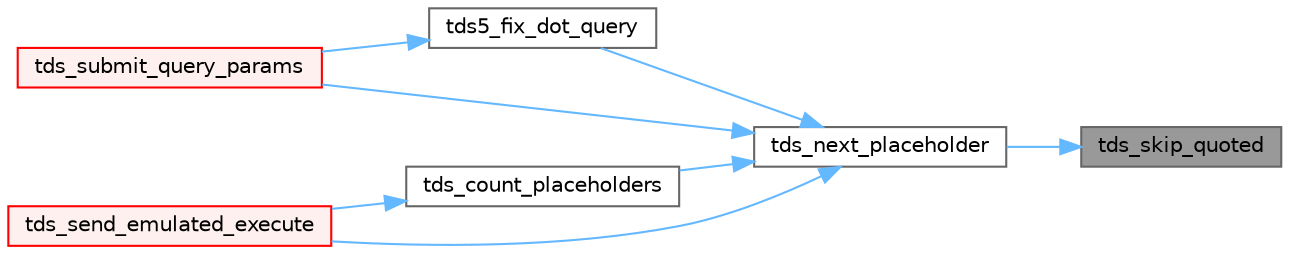 digraph "tds_skip_quoted"
{
 // LATEX_PDF_SIZE
  bgcolor="transparent";
  edge [fontname=Helvetica,fontsize=10,labelfontname=Helvetica,labelfontsize=10];
  node [fontname=Helvetica,fontsize=10,shape=box,height=0.2,width=0.4];
  rankdir="RL";
  Node1 [id="Node000001",label="tds_skip_quoted",height=0.2,width=0.4,color="gray40", fillcolor="grey60", style="filled", fontcolor="black",tooltip="Skip quoting string (like 'sfsf', \"dflkdj\" or [dfkjd])"];
  Node1 -> Node2 [id="edge1_Node000001_Node000002",dir="back",color="steelblue1",style="solid",tooltip=" "];
  Node2 [id="Node000002",label="tds_next_placeholder",height=0.2,width=0.4,color="grey40", fillcolor="white", style="filled",URL="$a00590.html#ga8f3b00c34af2484eccb169e60a37dc36",tooltip="Get position of next placeholder."];
  Node2 -> Node3 [id="edge2_Node000002_Node000003",dir="back",color="steelblue1",style="solid",tooltip=" "];
  Node3 [id="Node000003",label="tds5_fix_dot_query",height=0.2,width=0.4,color="grey40", fillcolor="white", style="filled",URL="$a00590.html#ga8853354723094c8efcd87fabf675c64f",tooltip="Substitute ?-style placeholders with named (@param) ones."];
  Node3 -> Node4 [id="edge3_Node000003_Node000004",dir="back",color="steelblue1",style="solid",tooltip=" "];
  Node4 [id="Node000004",label="tds_submit_query_params",height=0.2,width=0.4,color="red", fillcolor="#FFF0F0", style="filled",URL="$a00590.html#ga95e0fccedc459a4404f496eec74a369a",tooltip="Sends a language string to the database server for processing."];
  Node2 -> Node26 [id="edge4_Node000002_Node000026",dir="back",color="steelblue1",style="solid",tooltip=" "];
  Node26 [id="Node000026",label="tds_count_placeholders",height=0.2,width=0.4,color="grey40", fillcolor="white", style="filled",URL="$a00590.html#gaaa7b4d37bf796019e72f25c6e7fe7bea",tooltip="Count the number of placeholders ('?') in a query."];
  Node26 -> Node27 [id="edge5_Node000026_Node000027",dir="back",color="steelblue1",style="solid",tooltip=" "];
  Node27 [id="Node000027",label="tds_send_emulated_execute",height=0.2,width=0.4,color="red", fillcolor="#FFF0F0", style="filled",URL="$a00590.html#ga02c6ce3ff96369603a6ee4efee64caae",tooltip="Emulate prepared execute traslating to a normal language."];
  Node2 -> Node27 [id="edge6_Node000002_Node000027",dir="back",color="steelblue1",style="solid",tooltip=" "];
  Node2 -> Node4 [id="edge7_Node000002_Node000004",dir="back",color="steelblue1",style="solid",tooltip=" "];
}
